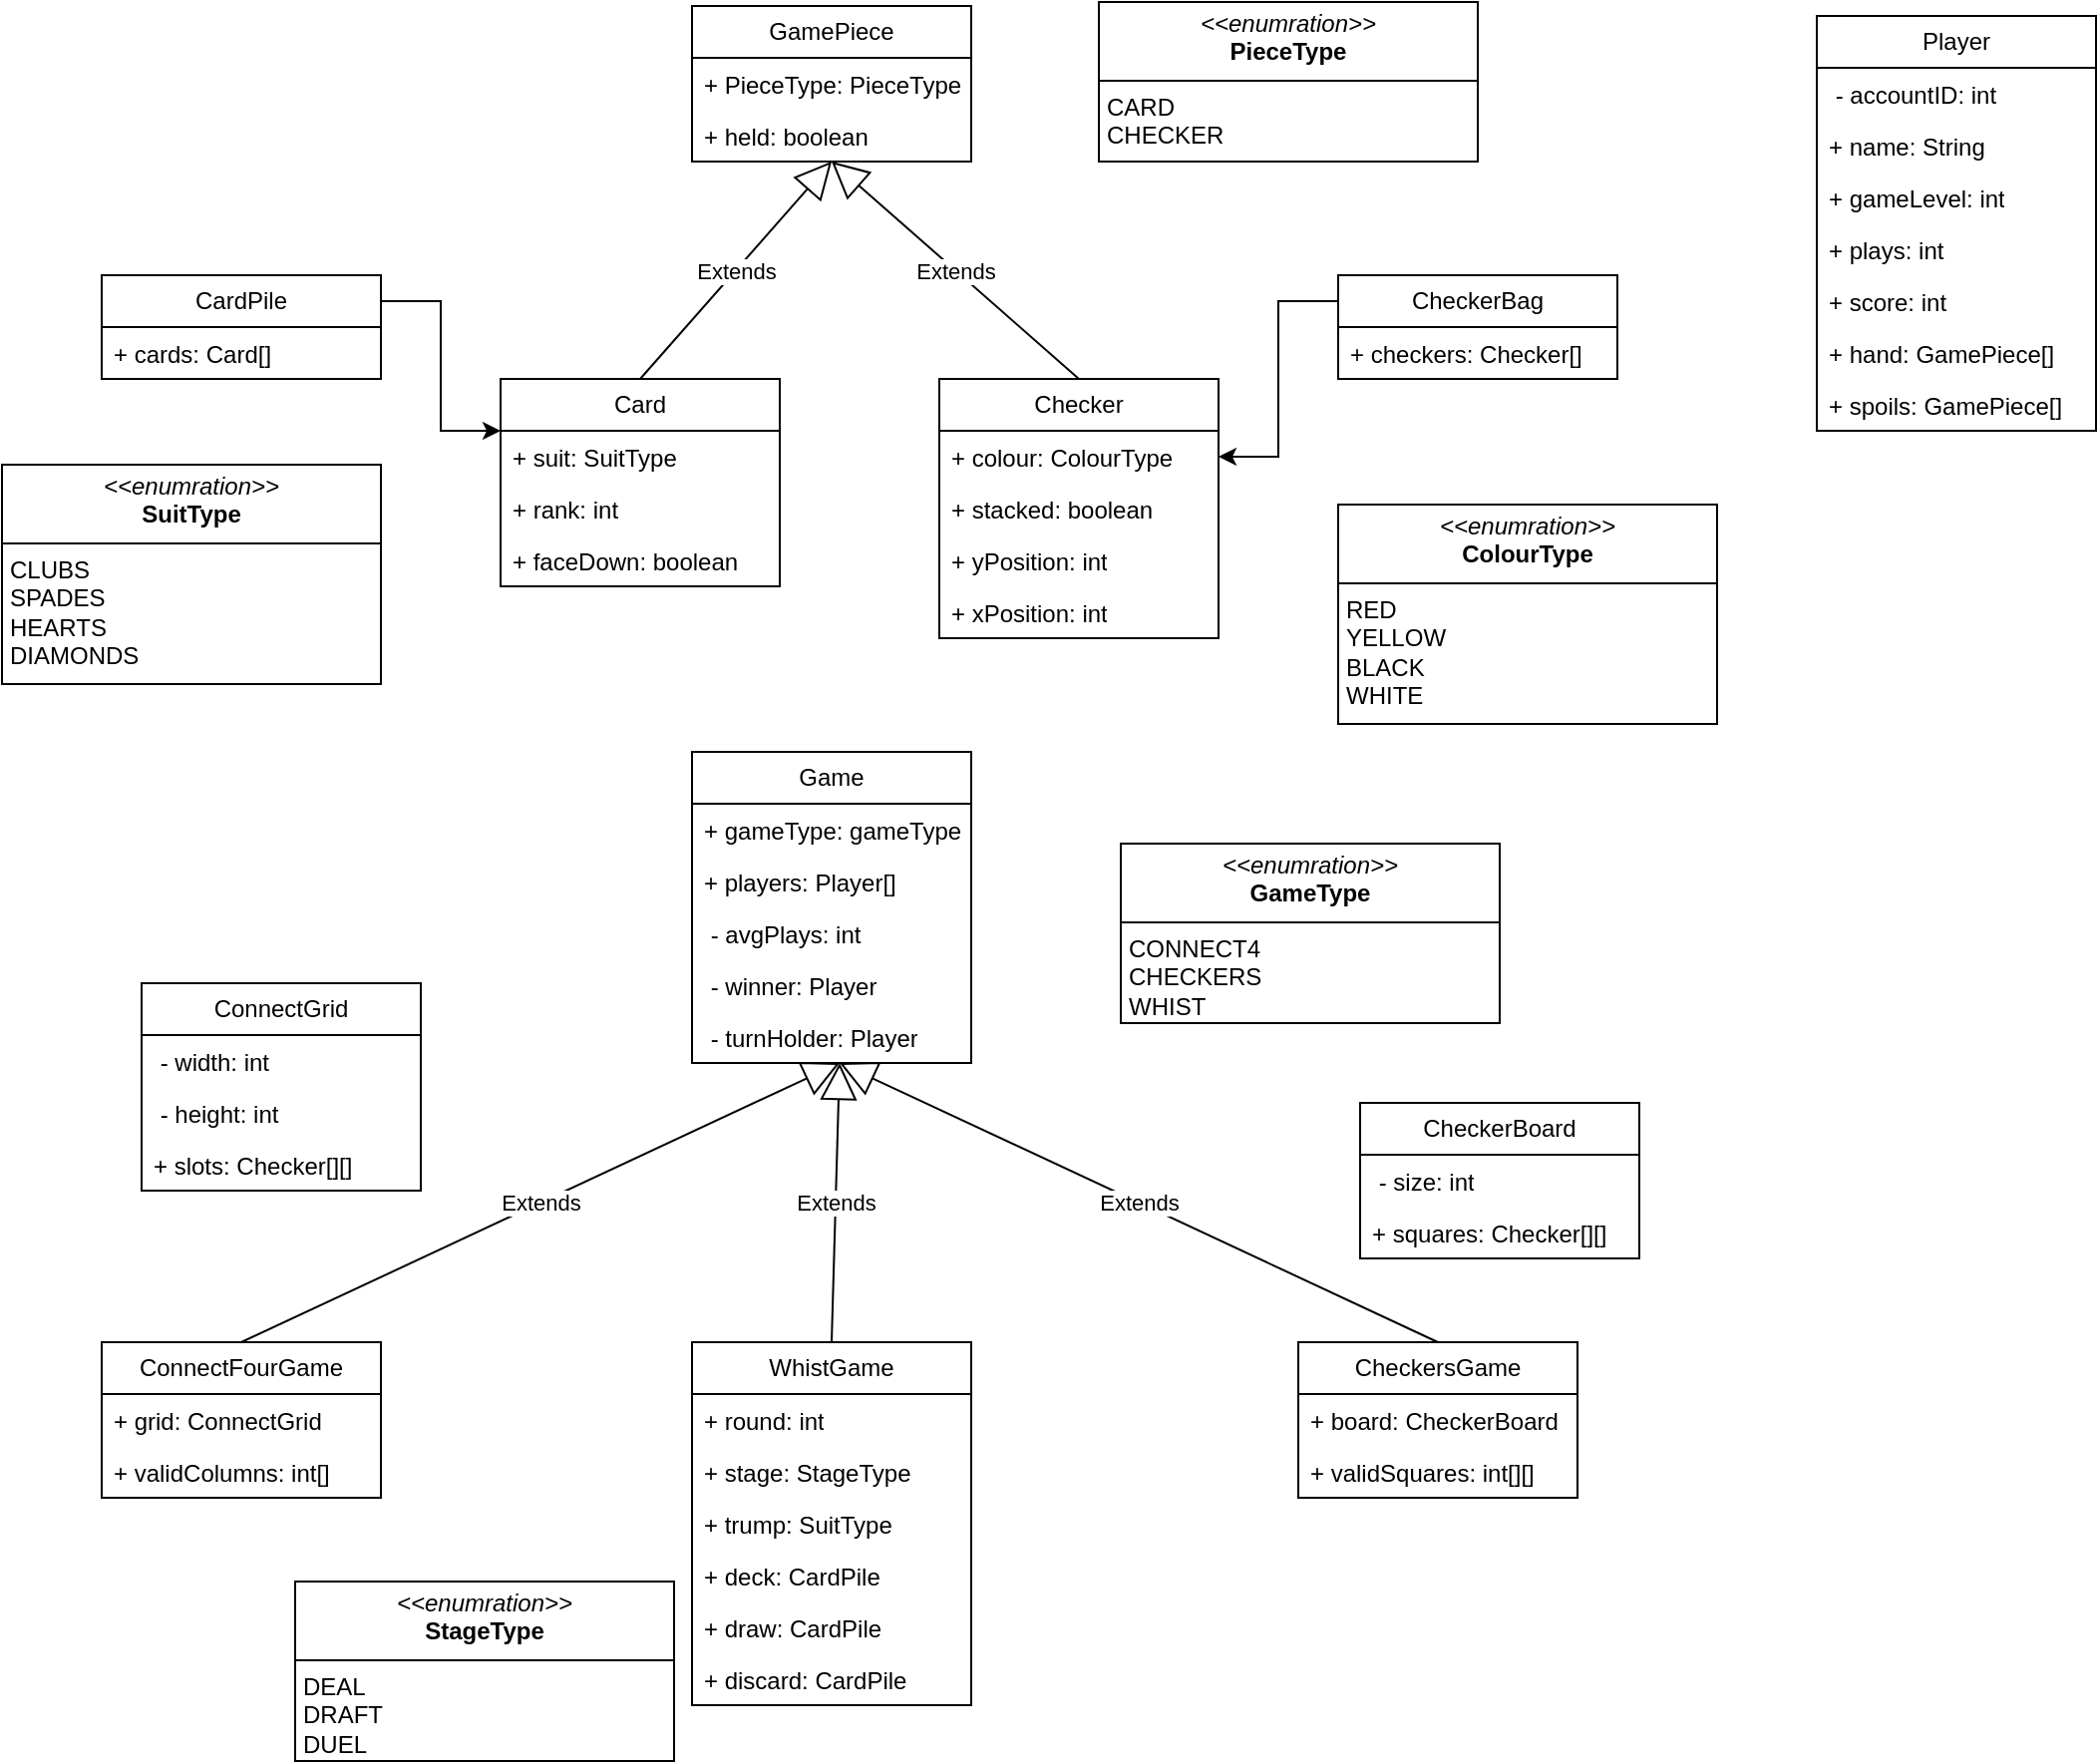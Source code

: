 <mxfile version="26.1.0">
  <diagram name="Page-1" id="YhKdac7u3P_rTopiGDon">
    <mxGraphModel dx="872" dy="1638" grid="1" gridSize="10" guides="1" tooltips="1" connect="1" arrows="1" fold="1" page="1" pageScale="1" pageWidth="827" pageHeight="1169" math="0" shadow="0">
      <root>
        <mxCell id="0" />
        <mxCell id="1" parent="0" />
        <mxCell id="s64pfdG7FVSIpaYkWAAr-10" value="&lt;p style=&quot;margin:0px;margin-top:4px;text-align:center;&quot;&gt;&lt;i&gt;&amp;lt;&amp;lt;enumration&amp;gt;&amp;gt;&lt;/i&gt;&lt;br&gt;&lt;b&gt;GameType&lt;/b&gt;&lt;/p&gt;&lt;hr size=&quot;1&quot; style=&quot;border-style:solid;&quot;&gt;&lt;p style=&quot;margin:0px;margin-left:4px;&quot;&gt;CONNECT4&lt;br&gt;CHECKERS&lt;/p&gt;&lt;p style=&quot;margin:0px;margin-left:4px;&quot;&gt;WHIST&lt;/p&gt;" style="verticalAlign=top;align=left;overflow=fill;html=1;whiteSpace=wrap;" parent="1" vertex="1">
          <mxGeometry x="1051" y="-250" width="190" height="90" as="geometry" />
        </mxCell>
        <mxCell id="s64pfdG7FVSIpaYkWAAr-11" value="&lt;p style=&quot;margin:0px;margin-top:4px;text-align:center;&quot;&gt;&lt;i&gt;&amp;lt;&amp;lt;enumration&amp;gt;&amp;gt;&lt;/i&gt;&lt;br&gt;&lt;b&gt;PieceType&lt;/b&gt;&lt;/p&gt;&lt;hr size=&quot;1&quot; style=&quot;border-style:solid;&quot;&gt;&lt;p style=&quot;margin:0px;margin-left:4px;&quot;&gt;CARD&lt;br&gt;&lt;/p&gt;&lt;p style=&quot;margin:0px;margin-left:4px;&quot;&gt;CHECKER&lt;/p&gt;" style="verticalAlign=top;align=left;overflow=fill;html=1;whiteSpace=wrap;" parent="1" vertex="1">
          <mxGeometry x="1040" y="-672" width="190" height="80" as="geometry" />
        </mxCell>
        <mxCell id="s64pfdG7FVSIpaYkWAAr-12" value="GamePiece" style="swimlane;fontStyle=0;childLayout=stackLayout;horizontal=1;startSize=26;fillColor=none;horizontalStack=0;resizeParent=1;resizeParentMax=0;resizeLast=0;collapsible=1;marginBottom=0;whiteSpace=wrap;html=1;" parent="1" vertex="1">
          <mxGeometry x="836" y="-670" width="140" height="78" as="geometry" />
        </mxCell>
        <mxCell id="s64pfdG7FVSIpaYkWAAr-13" value="+ PieceType: PieceType" style="text;strokeColor=none;fillColor=none;align=left;verticalAlign=top;spacingLeft=4;spacingRight=4;overflow=hidden;rotatable=0;points=[[0,0.5],[1,0.5]];portConstraint=eastwest;whiteSpace=wrap;html=1;" parent="s64pfdG7FVSIpaYkWAAr-12" vertex="1">
          <mxGeometry y="26" width="140" height="26" as="geometry" />
        </mxCell>
        <mxCell id="s64pfdG7FVSIpaYkWAAr-14" value="+ held: boolean" style="text;strokeColor=none;fillColor=none;align=left;verticalAlign=top;spacingLeft=4;spacingRight=4;overflow=hidden;rotatable=0;points=[[0,0.5],[1,0.5]];portConstraint=eastwest;whiteSpace=wrap;html=1;" parent="s64pfdG7FVSIpaYkWAAr-12" vertex="1">
          <mxGeometry y="52" width="140" height="26" as="geometry" />
        </mxCell>
        <mxCell id="s64pfdG7FVSIpaYkWAAr-16" value="Player" style="swimlane;fontStyle=0;childLayout=stackLayout;horizontal=1;startSize=26;fillColor=none;horizontalStack=0;resizeParent=1;resizeParentMax=0;resizeLast=0;collapsible=1;marginBottom=0;whiteSpace=wrap;html=1;" parent="1" vertex="1">
          <mxGeometry x="1400" y="-665" width="140" height="208" as="geometry" />
        </mxCell>
        <mxCell id="s64pfdG7FVSIpaYkWAAr-17" value="&amp;nbsp;- accountID: int" style="text;strokeColor=none;fillColor=none;align=left;verticalAlign=top;spacingLeft=4;spacingRight=4;overflow=hidden;rotatable=0;points=[[0,0.5],[1,0.5]];portConstraint=eastwest;whiteSpace=wrap;html=1;" parent="s64pfdG7FVSIpaYkWAAr-16" vertex="1">
          <mxGeometry y="26" width="140" height="26" as="geometry" />
        </mxCell>
        <mxCell id="s64pfdG7FVSIpaYkWAAr-18" value="+ name: String" style="text;strokeColor=none;fillColor=none;align=left;verticalAlign=top;spacingLeft=4;spacingRight=4;overflow=hidden;rotatable=0;points=[[0,0.5],[1,0.5]];portConstraint=eastwest;whiteSpace=wrap;html=1;" parent="s64pfdG7FVSIpaYkWAAr-16" vertex="1">
          <mxGeometry y="52" width="140" height="26" as="geometry" />
        </mxCell>
        <mxCell id="s64pfdG7FVSIpaYkWAAr-19" value="+ gameLevel: int" style="text;strokeColor=none;fillColor=none;align=left;verticalAlign=top;spacingLeft=4;spacingRight=4;overflow=hidden;rotatable=0;points=[[0,0.5],[1,0.5]];portConstraint=eastwest;whiteSpace=wrap;html=1;" parent="s64pfdG7FVSIpaYkWAAr-16" vertex="1">
          <mxGeometry y="78" width="140" height="26" as="geometry" />
        </mxCell>
        <mxCell id="s64pfdG7FVSIpaYkWAAr-20" value="+ plays: int" style="text;strokeColor=none;fillColor=none;align=left;verticalAlign=top;spacingLeft=4;spacingRight=4;overflow=hidden;rotatable=0;points=[[0,0.5],[1,0.5]];portConstraint=eastwest;whiteSpace=wrap;html=1;" parent="s64pfdG7FVSIpaYkWAAr-16" vertex="1">
          <mxGeometry y="104" width="140" height="26" as="geometry" />
        </mxCell>
        <mxCell id="s64pfdG7FVSIpaYkWAAr-21" value="+ score: int" style="text;strokeColor=none;fillColor=none;align=left;verticalAlign=top;spacingLeft=4;spacingRight=4;overflow=hidden;rotatable=0;points=[[0,0.5],[1,0.5]];portConstraint=eastwest;whiteSpace=wrap;html=1;" parent="s64pfdG7FVSIpaYkWAAr-16" vertex="1">
          <mxGeometry y="130" width="140" height="26" as="geometry" />
        </mxCell>
        <mxCell id="s64pfdG7FVSIpaYkWAAr-22" value="+ hand: GamePiece[]" style="text;strokeColor=none;fillColor=none;align=left;verticalAlign=top;spacingLeft=4;spacingRight=4;overflow=hidden;rotatable=0;points=[[0,0.5],[1,0.5]];portConstraint=eastwest;whiteSpace=wrap;html=1;" parent="s64pfdG7FVSIpaYkWAAr-16" vertex="1">
          <mxGeometry y="156" width="140" height="26" as="geometry" />
        </mxCell>
        <mxCell id="s64pfdG7FVSIpaYkWAAr-23" value="+ spoils: GamePiece[]" style="text;strokeColor=none;fillColor=none;align=left;verticalAlign=top;spacingLeft=4;spacingRight=4;overflow=hidden;rotatable=0;points=[[0,0.5],[1,0.5]];portConstraint=eastwest;whiteSpace=wrap;html=1;" parent="s64pfdG7FVSIpaYkWAAr-16" vertex="1">
          <mxGeometry y="182" width="140" height="26" as="geometry" />
        </mxCell>
        <mxCell id="s64pfdG7FVSIpaYkWAAr-27" value="Game" style="swimlane;fontStyle=0;childLayout=stackLayout;horizontal=1;startSize=26;fillColor=none;horizontalStack=0;resizeParent=1;resizeParentMax=0;resizeLast=0;collapsible=1;marginBottom=0;whiteSpace=wrap;html=1;" parent="1" vertex="1">
          <mxGeometry x="836" y="-296" width="140" height="156" as="geometry" />
        </mxCell>
        <mxCell id="s64pfdG7FVSIpaYkWAAr-28" value="+ gameType: gameType" style="text;strokeColor=none;fillColor=none;align=left;verticalAlign=top;spacingLeft=4;spacingRight=4;overflow=hidden;rotatable=0;points=[[0,0.5],[1,0.5]];portConstraint=eastwest;whiteSpace=wrap;html=1;" parent="s64pfdG7FVSIpaYkWAAr-27" vertex="1">
          <mxGeometry y="26" width="140" height="26" as="geometry" />
        </mxCell>
        <mxCell id="s64pfdG7FVSIpaYkWAAr-29" value="+ players: Player[]" style="text;strokeColor=none;fillColor=none;align=left;verticalAlign=top;spacingLeft=4;spacingRight=4;overflow=hidden;rotatable=0;points=[[0,0.5],[1,0.5]];portConstraint=eastwest;whiteSpace=wrap;html=1;" parent="s64pfdG7FVSIpaYkWAAr-27" vertex="1">
          <mxGeometry y="52" width="140" height="26" as="geometry" />
        </mxCell>
        <mxCell id="s64pfdG7FVSIpaYkWAAr-30" value="&amp;nbsp;- avgPlays: int" style="text;strokeColor=none;fillColor=none;align=left;verticalAlign=top;spacingLeft=4;spacingRight=4;overflow=hidden;rotatable=0;points=[[0,0.5],[1,0.5]];portConstraint=eastwest;whiteSpace=wrap;html=1;" parent="s64pfdG7FVSIpaYkWAAr-27" vertex="1">
          <mxGeometry y="78" width="140" height="26" as="geometry" />
        </mxCell>
        <mxCell id="s64pfdG7FVSIpaYkWAAr-31" value="&amp;nbsp;- winner: Player" style="text;strokeColor=none;fillColor=none;align=left;verticalAlign=top;spacingLeft=4;spacingRight=4;overflow=hidden;rotatable=0;points=[[0,0.5],[1,0.5]];portConstraint=eastwest;whiteSpace=wrap;html=1;" parent="s64pfdG7FVSIpaYkWAAr-27" vertex="1">
          <mxGeometry y="104" width="140" height="26" as="geometry" />
        </mxCell>
        <mxCell id="s64pfdG7FVSIpaYkWAAr-32" value="&amp;nbsp;- turnHolder: Player" style="text;strokeColor=none;fillColor=none;align=left;verticalAlign=top;spacingLeft=4;spacingRight=4;overflow=hidden;rotatable=0;points=[[0,0.5],[1,0.5]];portConstraint=eastwest;whiteSpace=wrap;html=1;" parent="s64pfdG7FVSIpaYkWAAr-27" vertex="1">
          <mxGeometry y="130" width="140" height="26" as="geometry" />
        </mxCell>
        <mxCell id="s64pfdG7FVSIpaYkWAAr-38" value="&lt;p style=&quot;margin:0px;margin-top:4px;text-align:center;&quot;&gt;&lt;i&gt;&amp;lt;&amp;lt;enumration&amp;gt;&amp;gt;&lt;/i&gt;&lt;br&gt;&lt;b&gt;ColourType&lt;/b&gt;&lt;/p&gt;&lt;hr size=&quot;1&quot; style=&quot;border-style:solid;&quot;&gt;&lt;p style=&quot;margin:0px;margin-left:4px;&quot;&gt;RED&lt;/p&gt;&lt;p style=&quot;margin:0px;margin-left:4px;&quot;&gt;YELLOW&lt;/p&gt;&lt;p style=&quot;margin:0px;margin-left:4px;&quot;&gt;BLACK&lt;/p&gt;&lt;p style=&quot;margin:0px;margin-left:4px;&quot;&gt;WHITE&lt;/p&gt;" style="verticalAlign=top;align=left;overflow=fill;html=1;whiteSpace=wrap;" parent="1" vertex="1">
          <mxGeometry x="1160" y="-420" width="190" height="110" as="geometry" />
        </mxCell>
        <mxCell id="s64pfdG7FVSIpaYkWAAr-41" value="Checker" style="swimlane;fontStyle=0;childLayout=stackLayout;horizontal=1;startSize=26;fillColor=none;horizontalStack=0;resizeParent=1;resizeParentMax=0;resizeLast=0;collapsible=1;marginBottom=0;whiteSpace=wrap;html=1;" parent="1" vertex="1">
          <mxGeometry x="960" y="-483" width="140" height="130" as="geometry" />
        </mxCell>
        <mxCell id="s64pfdG7FVSIpaYkWAAr-42" value="+ colour: ColourType" style="text;strokeColor=none;fillColor=none;align=left;verticalAlign=top;spacingLeft=4;spacingRight=4;overflow=hidden;rotatable=0;points=[[0,0.5],[1,0.5]];portConstraint=eastwest;whiteSpace=wrap;html=1;" parent="s64pfdG7FVSIpaYkWAAr-41" vertex="1">
          <mxGeometry y="26" width="140" height="26" as="geometry" />
        </mxCell>
        <mxCell id="s64pfdG7FVSIpaYkWAAr-43" value="+ stacked: boolean" style="text;strokeColor=none;fillColor=none;align=left;verticalAlign=top;spacingLeft=4;spacingRight=4;overflow=hidden;rotatable=0;points=[[0,0.5],[1,0.5]];portConstraint=eastwest;whiteSpace=wrap;html=1;" parent="s64pfdG7FVSIpaYkWAAr-41" vertex="1">
          <mxGeometry y="52" width="140" height="26" as="geometry" />
        </mxCell>
        <mxCell id="s64pfdG7FVSIpaYkWAAr-44" value="+ yPosition: int" style="text;strokeColor=none;fillColor=none;align=left;verticalAlign=top;spacingLeft=4;spacingRight=4;overflow=hidden;rotatable=0;points=[[0,0.5],[1,0.5]];portConstraint=eastwest;whiteSpace=wrap;html=1;" parent="s64pfdG7FVSIpaYkWAAr-41" vertex="1">
          <mxGeometry y="78" width="140" height="26" as="geometry" />
        </mxCell>
        <mxCell id="s64pfdG7FVSIpaYkWAAr-48" value="+ xPosition: int" style="text;strokeColor=none;fillColor=none;align=left;verticalAlign=top;spacingLeft=4;spacingRight=4;overflow=hidden;rotatable=0;points=[[0,0.5],[1,0.5]];portConstraint=eastwest;whiteSpace=wrap;html=1;" parent="s64pfdG7FVSIpaYkWAAr-41" vertex="1">
          <mxGeometry y="104" width="140" height="26" as="geometry" />
        </mxCell>
        <mxCell id="s64pfdG7FVSIpaYkWAAr-47" value="Extends" style="endArrow=block;endSize=16;endFill=0;html=1;rounded=0;entryX=0.5;entryY=1;entryDx=0;entryDy=0;exitX=0.5;exitY=0;exitDx=0;exitDy=0;" parent="1" source="s64pfdG7FVSIpaYkWAAr-41" target="s64pfdG7FVSIpaYkWAAr-12" edge="1">
          <mxGeometry width="160" relative="1" as="geometry">
            <mxPoint x="956" y="-510" as="sourcePoint" />
            <mxPoint x="1026" y="-570" as="targetPoint" />
          </mxGeometry>
        </mxCell>
        <mxCell id="s64pfdG7FVSIpaYkWAAr-67" style="edgeStyle=orthogonalEdgeStyle;rounded=0;orthogonalLoop=1;jettySize=auto;html=1;exitX=0;exitY=0.25;exitDx=0;exitDy=0;entryX=1;entryY=0.5;entryDx=0;entryDy=0;" parent="1" source="s64pfdG7FVSIpaYkWAAr-49" target="s64pfdG7FVSIpaYkWAAr-42" edge="1">
          <mxGeometry relative="1" as="geometry" />
        </mxCell>
        <mxCell id="s64pfdG7FVSIpaYkWAAr-49" value="CheckerBag" style="swimlane;fontStyle=0;childLayout=stackLayout;horizontal=1;startSize=26;fillColor=none;horizontalStack=0;resizeParent=1;resizeParentMax=0;resizeLast=0;collapsible=1;marginBottom=0;whiteSpace=wrap;html=1;" parent="1" vertex="1">
          <mxGeometry x="1160" y="-535" width="140" height="52" as="geometry" />
        </mxCell>
        <mxCell id="s64pfdG7FVSIpaYkWAAr-50" value="+ checkers: Checker[]" style="text;strokeColor=none;fillColor=none;align=left;verticalAlign=top;spacingLeft=4;spacingRight=4;overflow=hidden;rotatable=0;points=[[0,0.5],[1,0.5]];portConstraint=eastwest;whiteSpace=wrap;html=1;" parent="s64pfdG7FVSIpaYkWAAr-49" vertex="1">
          <mxGeometry y="26" width="140" height="26" as="geometry" />
        </mxCell>
        <mxCell id="s64pfdG7FVSIpaYkWAAr-53" value="&lt;p style=&quot;margin:0px;margin-top:4px;text-align:center;&quot;&gt;&lt;i&gt;&amp;lt;&amp;lt;enumration&amp;gt;&amp;gt;&lt;/i&gt;&lt;br&gt;&lt;b&gt;SuitType&lt;/b&gt;&lt;/p&gt;&lt;hr size=&quot;1&quot; style=&quot;border-style:solid;&quot;&gt;&lt;p style=&quot;margin:0px;margin-left:4px;&quot;&gt;CLUBS&lt;/p&gt;&lt;p style=&quot;margin:0px;margin-left:4px;&quot;&gt;SPADES&lt;/p&gt;&lt;p style=&quot;margin:0px;margin-left:4px;&quot;&gt;HEARTS&lt;/p&gt;&lt;p style=&quot;margin:0px;margin-left:4px;&quot;&gt;DIAMONDS&lt;/p&gt;" style="verticalAlign=top;align=left;overflow=fill;html=1;whiteSpace=wrap;" parent="1" vertex="1">
          <mxGeometry x="490" y="-440" width="190" height="110" as="geometry" />
        </mxCell>
        <mxCell id="s64pfdG7FVSIpaYkWAAr-54" value="Card" style="swimlane;fontStyle=0;childLayout=stackLayout;horizontal=1;startSize=26;fillColor=none;horizontalStack=0;resizeParent=1;resizeParentMax=0;resizeLast=0;collapsible=1;marginBottom=0;whiteSpace=wrap;html=1;" parent="1" vertex="1">
          <mxGeometry x="740" y="-483" width="140" height="104" as="geometry" />
        </mxCell>
        <mxCell id="s64pfdG7FVSIpaYkWAAr-55" value="+ suit: SuitType" style="text;strokeColor=none;fillColor=none;align=left;verticalAlign=top;spacingLeft=4;spacingRight=4;overflow=hidden;rotatable=0;points=[[0,0.5],[1,0.5]];portConstraint=eastwest;whiteSpace=wrap;html=1;" parent="s64pfdG7FVSIpaYkWAAr-54" vertex="1">
          <mxGeometry y="26" width="140" height="26" as="geometry" />
        </mxCell>
        <mxCell id="s64pfdG7FVSIpaYkWAAr-56" value="+ rank: int" style="text;strokeColor=none;fillColor=none;align=left;verticalAlign=top;spacingLeft=4;spacingRight=4;overflow=hidden;rotatable=0;points=[[0,0.5],[1,0.5]];portConstraint=eastwest;whiteSpace=wrap;html=1;" parent="s64pfdG7FVSIpaYkWAAr-54" vertex="1">
          <mxGeometry y="52" width="140" height="26" as="geometry" />
        </mxCell>
        <mxCell id="s64pfdG7FVSIpaYkWAAr-57" value="+ faceDown: boolean" style="text;strokeColor=none;fillColor=none;align=left;verticalAlign=top;spacingLeft=4;spacingRight=4;overflow=hidden;rotatable=0;points=[[0,0.5],[1,0.5]];portConstraint=eastwest;whiteSpace=wrap;html=1;" parent="s64pfdG7FVSIpaYkWAAr-54" vertex="1">
          <mxGeometry y="78" width="140" height="26" as="geometry" />
        </mxCell>
        <mxCell id="s64pfdG7FVSIpaYkWAAr-59" value="Extends" style="endArrow=block;endSize=16;endFill=0;html=1;rounded=0;exitX=0.5;exitY=0;exitDx=0;exitDy=0;entryX=0.5;entryY=1;entryDx=0;entryDy=0;" parent="1" source="s64pfdG7FVSIpaYkWAAr-54" target="s64pfdG7FVSIpaYkWAAr-12" edge="1">
          <mxGeometry width="160" relative="1" as="geometry">
            <mxPoint x="1120" y="-460" as="sourcePoint" />
            <mxPoint x="840" y="-581.034" as="targetPoint" />
          </mxGeometry>
        </mxCell>
        <mxCell id="s64pfdG7FVSIpaYkWAAr-60" value="CardPile" style="swimlane;fontStyle=0;childLayout=stackLayout;horizontal=1;startSize=26;fillColor=none;horizontalStack=0;resizeParent=1;resizeParentMax=0;resizeLast=0;collapsible=1;marginBottom=0;whiteSpace=wrap;html=1;" parent="1" vertex="1">
          <mxGeometry x="540" y="-535" width="140" height="52" as="geometry" />
        </mxCell>
        <mxCell id="s64pfdG7FVSIpaYkWAAr-61" value="+ cards: Card[]" style="text;strokeColor=none;fillColor=none;align=left;verticalAlign=top;spacingLeft=4;spacingRight=4;overflow=hidden;rotatable=0;points=[[0,0.5],[1,0.5]];portConstraint=eastwest;whiteSpace=wrap;html=1;" parent="s64pfdG7FVSIpaYkWAAr-60" vertex="1">
          <mxGeometry y="26" width="140" height="26" as="geometry" />
        </mxCell>
        <mxCell id="s64pfdG7FVSIpaYkWAAr-65" style="edgeStyle=orthogonalEdgeStyle;rounded=0;orthogonalLoop=1;jettySize=auto;html=1;exitX=1;exitY=0.25;exitDx=0;exitDy=0;entryX=0;entryY=0.25;entryDx=0;entryDy=0;" parent="1" source="s64pfdG7FVSIpaYkWAAr-60" target="s64pfdG7FVSIpaYkWAAr-54" edge="1">
          <mxGeometry relative="1" as="geometry" />
        </mxCell>
        <mxCell id="s64pfdG7FVSIpaYkWAAr-70" value="ConnectGrid" style="swimlane;fontStyle=0;childLayout=stackLayout;horizontal=1;startSize=26;fillColor=none;horizontalStack=0;resizeParent=1;resizeParentMax=0;resizeLast=0;collapsible=1;marginBottom=0;whiteSpace=wrap;html=1;" parent="1" vertex="1">
          <mxGeometry x="560" y="-180" width="140" height="104" as="geometry" />
        </mxCell>
        <mxCell id="s64pfdG7FVSIpaYkWAAr-71" value="&amp;nbsp;- width: int" style="text;strokeColor=none;fillColor=none;align=left;verticalAlign=top;spacingLeft=4;spacingRight=4;overflow=hidden;rotatable=0;points=[[0,0.5],[1,0.5]];portConstraint=eastwest;whiteSpace=wrap;html=1;" parent="s64pfdG7FVSIpaYkWAAr-70" vertex="1">
          <mxGeometry y="26" width="140" height="26" as="geometry" />
        </mxCell>
        <mxCell id="s64pfdG7FVSIpaYkWAAr-72" value="&amp;nbsp;- height: int" style="text;strokeColor=none;fillColor=none;align=left;verticalAlign=top;spacingLeft=4;spacingRight=4;overflow=hidden;rotatable=0;points=[[0,0.5],[1,0.5]];portConstraint=eastwest;whiteSpace=wrap;html=1;" parent="s64pfdG7FVSIpaYkWAAr-70" vertex="1">
          <mxGeometry y="52" width="140" height="26" as="geometry" />
        </mxCell>
        <mxCell id="s64pfdG7FVSIpaYkWAAr-73" value="+ slots: Checker[][]" style="text;strokeColor=none;fillColor=none;align=left;verticalAlign=top;spacingLeft=4;spacingRight=4;overflow=hidden;rotatable=0;points=[[0,0.5],[1,0.5]];portConstraint=eastwest;whiteSpace=wrap;html=1;" parent="s64pfdG7FVSIpaYkWAAr-70" vertex="1">
          <mxGeometry y="78" width="140" height="26" as="geometry" />
        </mxCell>
        <mxCell id="s64pfdG7FVSIpaYkWAAr-82" value="ConnectFourGame" style="swimlane;fontStyle=0;childLayout=stackLayout;horizontal=1;startSize=26;fillColor=none;horizontalStack=0;resizeParent=1;resizeParentMax=0;resizeLast=0;collapsible=1;marginBottom=0;whiteSpace=wrap;html=1;" parent="1" vertex="1">
          <mxGeometry x="540" width="140" height="78" as="geometry" />
        </mxCell>
        <mxCell id="s64pfdG7FVSIpaYkWAAr-83" value="+ grid: ConnectGrid" style="text;strokeColor=none;fillColor=none;align=left;verticalAlign=top;spacingLeft=4;spacingRight=4;overflow=hidden;rotatable=0;points=[[0,0.5],[1,0.5]];portConstraint=eastwest;whiteSpace=wrap;html=1;" parent="s64pfdG7FVSIpaYkWAAr-82" vertex="1">
          <mxGeometry y="26" width="140" height="26" as="geometry" />
        </mxCell>
        <mxCell id="s64pfdG7FVSIpaYkWAAr-84" value="+ validColumns: int[]" style="text;strokeColor=none;fillColor=none;align=left;verticalAlign=top;spacingLeft=4;spacingRight=4;overflow=hidden;rotatable=0;points=[[0,0.5],[1,0.5]];portConstraint=eastwest;whiteSpace=wrap;html=1;" parent="s64pfdG7FVSIpaYkWAAr-82" vertex="1">
          <mxGeometry y="52" width="140" height="26" as="geometry" />
        </mxCell>
        <mxCell id="s64pfdG7FVSIpaYkWAAr-86" value="Extends" style="endArrow=block;endSize=16;endFill=0;html=1;rounded=0;exitX=0.5;exitY=0;exitDx=0;exitDy=0;entryX=0.529;entryY=1;entryDx=0;entryDy=0;entryPerimeter=0;" parent="1" source="s64pfdG7FVSIpaYkWAAr-82" target="s64pfdG7FVSIpaYkWAAr-32" edge="1">
          <mxGeometry width="160" relative="1" as="geometry">
            <mxPoint x="724" y="-51" as="sourcePoint" />
            <mxPoint x="960" y="-80" as="targetPoint" />
          </mxGeometry>
        </mxCell>
        <mxCell id="s64pfdG7FVSIpaYkWAAr-87" value="CheckerBoard" style="swimlane;fontStyle=0;childLayout=stackLayout;horizontal=1;startSize=26;fillColor=none;horizontalStack=0;resizeParent=1;resizeParentMax=0;resizeLast=0;collapsible=1;marginBottom=0;whiteSpace=wrap;html=1;" parent="1" vertex="1">
          <mxGeometry x="1171" y="-120" width="140" height="78" as="geometry" />
        </mxCell>
        <mxCell id="s64pfdG7FVSIpaYkWAAr-88" value="&amp;nbsp;- size: int" style="text;strokeColor=none;fillColor=none;align=left;verticalAlign=top;spacingLeft=4;spacingRight=4;overflow=hidden;rotatable=0;points=[[0,0.5],[1,0.5]];portConstraint=eastwest;whiteSpace=wrap;html=1;" parent="s64pfdG7FVSIpaYkWAAr-87" vertex="1">
          <mxGeometry y="26" width="140" height="26" as="geometry" />
        </mxCell>
        <mxCell id="s64pfdG7FVSIpaYkWAAr-90" value="+ squares: Checker[][]" style="text;strokeColor=none;fillColor=none;align=left;verticalAlign=top;spacingLeft=4;spacingRight=4;overflow=hidden;rotatable=0;points=[[0,0.5],[1,0.5]];portConstraint=eastwest;whiteSpace=wrap;html=1;" parent="s64pfdG7FVSIpaYkWAAr-87" vertex="1">
          <mxGeometry y="52" width="140" height="26" as="geometry" />
        </mxCell>
        <mxCell id="s64pfdG7FVSIpaYkWAAr-91" value="CheckersGame" style="swimlane;fontStyle=0;childLayout=stackLayout;horizontal=1;startSize=26;fillColor=none;horizontalStack=0;resizeParent=1;resizeParentMax=0;resizeLast=0;collapsible=1;marginBottom=0;whiteSpace=wrap;html=1;" parent="1" vertex="1">
          <mxGeometry x="1140" width="140" height="78" as="geometry" />
        </mxCell>
        <mxCell id="s64pfdG7FVSIpaYkWAAr-92" value="+ board: CheckerBoard" style="text;strokeColor=none;fillColor=none;align=left;verticalAlign=top;spacingLeft=4;spacingRight=4;overflow=hidden;rotatable=0;points=[[0,0.5],[1,0.5]];portConstraint=eastwest;whiteSpace=wrap;html=1;" parent="s64pfdG7FVSIpaYkWAAr-91" vertex="1">
          <mxGeometry y="26" width="140" height="26" as="geometry" />
        </mxCell>
        <mxCell id="s64pfdG7FVSIpaYkWAAr-93" value="+ validSquares: int[][]" style="text;strokeColor=none;fillColor=none;align=left;verticalAlign=top;spacingLeft=4;spacingRight=4;overflow=hidden;rotatable=0;points=[[0,0.5],[1,0.5]];portConstraint=eastwest;whiteSpace=wrap;html=1;" parent="s64pfdG7FVSIpaYkWAAr-91" vertex="1">
          <mxGeometry y="52" width="140" height="26" as="geometry" />
        </mxCell>
        <mxCell id="s64pfdG7FVSIpaYkWAAr-94" value="Extends" style="endArrow=block;endSize=16;endFill=0;html=1;rounded=0;exitX=0.5;exitY=0;exitDx=0;exitDy=0;" parent="1" source="s64pfdG7FVSIpaYkWAAr-91" edge="1">
          <mxGeometry width="160" relative="1" as="geometry">
            <mxPoint x="1144" y="-55" as="sourcePoint" />
            <mxPoint x="910" y="-140" as="targetPoint" />
          </mxGeometry>
        </mxCell>
        <mxCell id="s64pfdG7FVSIpaYkWAAr-95" value="WhistGame" style="swimlane;fontStyle=0;childLayout=stackLayout;horizontal=1;startSize=26;fillColor=none;horizontalStack=0;resizeParent=1;resizeParentMax=0;resizeLast=0;collapsible=1;marginBottom=0;whiteSpace=wrap;html=1;" parent="1" vertex="1">
          <mxGeometry x="836" width="140" height="182" as="geometry" />
        </mxCell>
        <mxCell id="s64pfdG7FVSIpaYkWAAr-96" value="+ round: int" style="text;strokeColor=none;fillColor=none;align=left;verticalAlign=top;spacingLeft=4;spacingRight=4;overflow=hidden;rotatable=0;points=[[0,0.5],[1,0.5]];portConstraint=eastwest;whiteSpace=wrap;html=1;" parent="s64pfdG7FVSIpaYkWAAr-95" vertex="1">
          <mxGeometry y="26" width="140" height="26" as="geometry" />
        </mxCell>
        <mxCell id="s64pfdG7FVSIpaYkWAAr-97" value="+ stage: StageType" style="text;strokeColor=none;fillColor=none;align=left;verticalAlign=top;spacingLeft=4;spacingRight=4;overflow=hidden;rotatable=0;points=[[0,0.5],[1,0.5]];portConstraint=eastwest;whiteSpace=wrap;html=1;" parent="s64pfdG7FVSIpaYkWAAr-95" vertex="1">
          <mxGeometry y="52" width="140" height="26" as="geometry" />
        </mxCell>
        <mxCell id="s64pfdG7FVSIpaYkWAAr-100" value="+ trump: SuitType" style="text;strokeColor=none;fillColor=none;align=left;verticalAlign=top;spacingLeft=4;spacingRight=4;overflow=hidden;rotatable=0;points=[[0,0.5],[1,0.5]];portConstraint=eastwest;whiteSpace=wrap;html=1;" parent="s64pfdG7FVSIpaYkWAAr-95" vertex="1">
          <mxGeometry y="78" width="140" height="26" as="geometry" />
        </mxCell>
        <mxCell id="s64pfdG7FVSIpaYkWAAr-101" value="+ deck: CardPile" style="text;strokeColor=none;fillColor=none;align=left;verticalAlign=top;spacingLeft=4;spacingRight=4;overflow=hidden;rotatable=0;points=[[0,0.5],[1,0.5]];portConstraint=eastwest;whiteSpace=wrap;html=1;" parent="s64pfdG7FVSIpaYkWAAr-95" vertex="1">
          <mxGeometry y="104" width="140" height="26" as="geometry" />
        </mxCell>
        <mxCell id="s64pfdG7FVSIpaYkWAAr-102" value="+ draw: CardPile" style="text;strokeColor=none;fillColor=none;align=left;verticalAlign=top;spacingLeft=4;spacingRight=4;overflow=hidden;rotatable=0;points=[[0,0.5],[1,0.5]];portConstraint=eastwest;whiteSpace=wrap;html=1;" parent="s64pfdG7FVSIpaYkWAAr-95" vertex="1">
          <mxGeometry y="130" width="140" height="26" as="geometry" />
        </mxCell>
        <mxCell id="s64pfdG7FVSIpaYkWAAr-103" value="+ discard: CardPile" style="text;strokeColor=none;fillColor=none;align=left;verticalAlign=top;spacingLeft=4;spacingRight=4;overflow=hidden;rotatable=0;points=[[0,0.5],[1,0.5]];portConstraint=eastwest;whiteSpace=wrap;html=1;" parent="s64pfdG7FVSIpaYkWAAr-95" vertex="1">
          <mxGeometry y="156" width="140" height="26" as="geometry" />
        </mxCell>
        <mxCell id="s64pfdG7FVSIpaYkWAAr-98" value="Extends" style="endArrow=block;endSize=16;endFill=0;html=1;rounded=0;exitX=0.5;exitY=0;exitDx=0;exitDy=0;" parent="1" source="s64pfdG7FVSIpaYkWAAr-95" edge="1">
          <mxGeometry width="160" relative="1" as="geometry">
            <mxPoint x="920" y="-10" as="sourcePoint" />
            <mxPoint x="910" y="-140" as="targetPoint" />
          </mxGeometry>
        </mxCell>
        <mxCell id="s64pfdG7FVSIpaYkWAAr-99" value="&lt;p style=&quot;margin:0px;margin-top:4px;text-align:center;&quot;&gt;&lt;i&gt;&amp;lt;&amp;lt;enumration&amp;gt;&amp;gt;&lt;/i&gt;&lt;br&gt;&lt;b&gt;StageType&lt;/b&gt;&lt;/p&gt;&lt;hr size=&quot;1&quot; style=&quot;border-style:solid;&quot;&gt;&lt;p style=&quot;margin:0px;margin-left:4px;&quot;&gt;DEAL&lt;/p&gt;&lt;p style=&quot;margin:0px;margin-left:4px;&quot;&gt;DRAFT&lt;/p&gt;&lt;p style=&quot;margin:0px;margin-left:4px;&quot;&gt;DUEL&lt;/p&gt;" style="verticalAlign=top;align=left;overflow=fill;html=1;whiteSpace=wrap;" parent="1" vertex="1">
          <mxGeometry x="637" y="120" width="190" height="90" as="geometry" />
        </mxCell>
      </root>
    </mxGraphModel>
  </diagram>
</mxfile>

